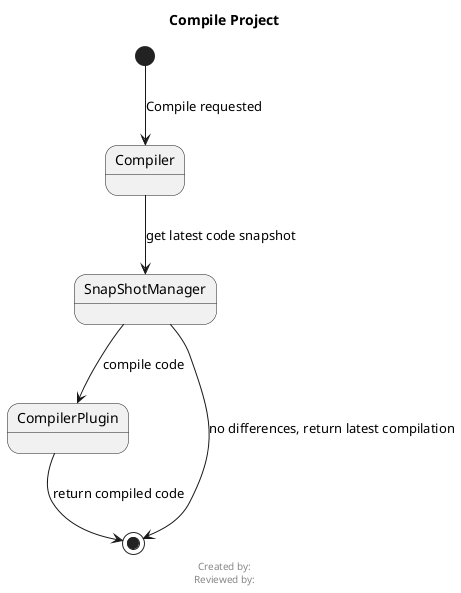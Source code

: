 @startuml
title Compile Project
footer
Created by: 
Reviewed by:
endfooter

[*] --> Compiler : Compile requested
Compiler --> SnapShotManager : get latest code snapshot
SnapShotManager --> CompilerPlugin : compile code
SnapShotManager --> [*] : no differences, return latest compilation
CompilerPlugin --> [*] : return compiled code

@enduml